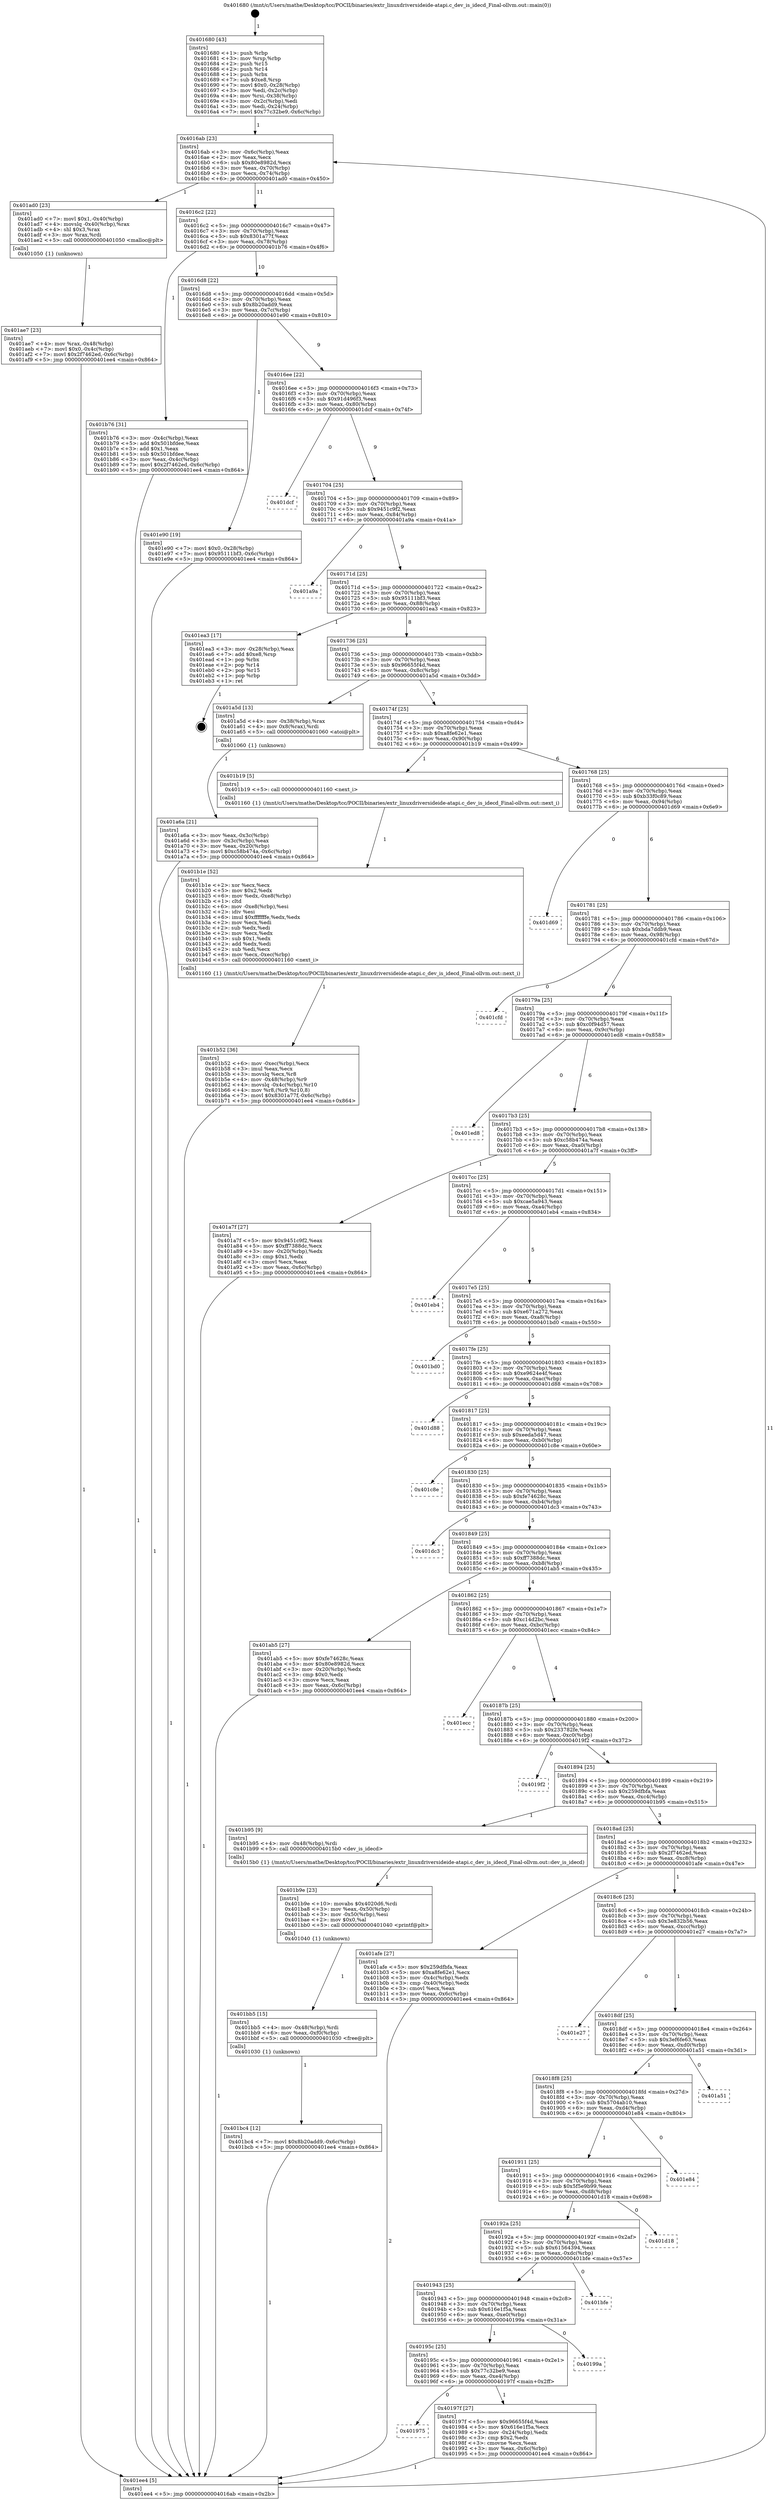 digraph "0x401680" {
  label = "0x401680 (/mnt/c/Users/mathe/Desktop/tcc/POCII/binaries/extr_linuxdriversideide-atapi.c_dev_is_idecd_Final-ollvm.out::main(0))"
  labelloc = "t"
  node[shape=record]

  Entry [label="",width=0.3,height=0.3,shape=circle,fillcolor=black,style=filled]
  "0x4016ab" [label="{
     0x4016ab [23]\l
     | [instrs]\l
     &nbsp;&nbsp;0x4016ab \<+3\>: mov -0x6c(%rbp),%eax\l
     &nbsp;&nbsp;0x4016ae \<+2\>: mov %eax,%ecx\l
     &nbsp;&nbsp;0x4016b0 \<+6\>: sub $0x80e8982d,%ecx\l
     &nbsp;&nbsp;0x4016b6 \<+3\>: mov %eax,-0x70(%rbp)\l
     &nbsp;&nbsp;0x4016b9 \<+3\>: mov %ecx,-0x74(%rbp)\l
     &nbsp;&nbsp;0x4016bc \<+6\>: je 0000000000401ad0 \<main+0x450\>\l
  }"]
  "0x401ad0" [label="{
     0x401ad0 [23]\l
     | [instrs]\l
     &nbsp;&nbsp;0x401ad0 \<+7\>: movl $0x1,-0x40(%rbp)\l
     &nbsp;&nbsp;0x401ad7 \<+4\>: movslq -0x40(%rbp),%rax\l
     &nbsp;&nbsp;0x401adb \<+4\>: shl $0x3,%rax\l
     &nbsp;&nbsp;0x401adf \<+3\>: mov %rax,%rdi\l
     &nbsp;&nbsp;0x401ae2 \<+5\>: call 0000000000401050 \<malloc@plt\>\l
     | [calls]\l
     &nbsp;&nbsp;0x401050 \{1\} (unknown)\l
  }"]
  "0x4016c2" [label="{
     0x4016c2 [22]\l
     | [instrs]\l
     &nbsp;&nbsp;0x4016c2 \<+5\>: jmp 00000000004016c7 \<main+0x47\>\l
     &nbsp;&nbsp;0x4016c7 \<+3\>: mov -0x70(%rbp),%eax\l
     &nbsp;&nbsp;0x4016ca \<+5\>: sub $0x8301a77f,%eax\l
     &nbsp;&nbsp;0x4016cf \<+3\>: mov %eax,-0x78(%rbp)\l
     &nbsp;&nbsp;0x4016d2 \<+6\>: je 0000000000401b76 \<main+0x4f6\>\l
  }"]
  Exit [label="",width=0.3,height=0.3,shape=circle,fillcolor=black,style=filled,peripheries=2]
  "0x401b76" [label="{
     0x401b76 [31]\l
     | [instrs]\l
     &nbsp;&nbsp;0x401b76 \<+3\>: mov -0x4c(%rbp),%eax\l
     &nbsp;&nbsp;0x401b79 \<+5\>: add $0x501bfdee,%eax\l
     &nbsp;&nbsp;0x401b7e \<+3\>: add $0x1,%eax\l
     &nbsp;&nbsp;0x401b81 \<+5\>: sub $0x501bfdee,%eax\l
     &nbsp;&nbsp;0x401b86 \<+3\>: mov %eax,-0x4c(%rbp)\l
     &nbsp;&nbsp;0x401b89 \<+7\>: movl $0x2f7462ed,-0x6c(%rbp)\l
     &nbsp;&nbsp;0x401b90 \<+5\>: jmp 0000000000401ee4 \<main+0x864\>\l
  }"]
  "0x4016d8" [label="{
     0x4016d8 [22]\l
     | [instrs]\l
     &nbsp;&nbsp;0x4016d8 \<+5\>: jmp 00000000004016dd \<main+0x5d\>\l
     &nbsp;&nbsp;0x4016dd \<+3\>: mov -0x70(%rbp),%eax\l
     &nbsp;&nbsp;0x4016e0 \<+5\>: sub $0x8b20add9,%eax\l
     &nbsp;&nbsp;0x4016e5 \<+3\>: mov %eax,-0x7c(%rbp)\l
     &nbsp;&nbsp;0x4016e8 \<+6\>: je 0000000000401e90 \<main+0x810\>\l
  }"]
  "0x401bc4" [label="{
     0x401bc4 [12]\l
     | [instrs]\l
     &nbsp;&nbsp;0x401bc4 \<+7\>: movl $0x8b20add9,-0x6c(%rbp)\l
     &nbsp;&nbsp;0x401bcb \<+5\>: jmp 0000000000401ee4 \<main+0x864\>\l
  }"]
  "0x401e90" [label="{
     0x401e90 [19]\l
     | [instrs]\l
     &nbsp;&nbsp;0x401e90 \<+7\>: movl $0x0,-0x28(%rbp)\l
     &nbsp;&nbsp;0x401e97 \<+7\>: movl $0x95111bf3,-0x6c(%rbp)\l
     &nbsp;&nbsp;0x401e9e \<+5\>: jmp 0000000000401ee4 \<main+0x864\>\l
  }"]
  "0x4016ee" [label="{
     0x4016ee [22]\l
     | [instrs]\l
     &nbsp;&nbsp;0x4016ee \<+5\>: jmp 00000000004016f3 \<main+0x73\>\l
     &nbsp;&nbsp;0x4016f3 \<+3\>: mov -0x70(%rbp),%eax\l
     &nbsp;&nbsp;0x4016f6 \<+5\>: sub $0x91d496f3,%eax\l
     &nbsp;&nbsp;0x4016fb \<+3\>: mov %eax,-0x80(%rbp)\l
     &nbsp;&nbsp;0x4016fe \<+6\>: je 0000000000401dcf \<main+0x74f\>\l
  }"]
  "0x401bb5" [label="{
     0x401bb5 [15]\l
     | [instrs]\l
     &nbsp;&nbsp;0x401bb5 \<+4\>: mov -0x48(%rbp),%rdi\l
     &nbsp;&nbsp;0x401bb9 \<+6\>: mov %eax,-0xf0(%rbp)\l
     &nbsp;&nbsp;0x401bbf \<+5\>: call 0000000000401030 \<free@plt\>\l
     | [calls]\l
     &nbsp;&nbsp;0x401030 \{1\} (unknown)\l
  }"]
  "0x401dcf" [label="{
     0x401dcf\l
  }", style=dashed]
  "0x401704" [label="{
     0x401704 [25]\l
     | [instrs]\l
     &nbsp;&nbsp;0x401704 \<+5\>: jmp 0000000000401709 \<main+0x89\>\l
     &nbsp;&nbsp;0x401709 \<+3\>: mov -0x70(%rbp),%eax\l
     &nbsp;&nbsp;0x40170c \<+5\>: sub $0x9451c9f2,%eax\l
     &nbsp;&nbsp;0x401711 \<+6\>: mov %eax,-0x84(%rbp)\l
     &nbsp;&nbsp;0x401717 \<+6\>: je 0000000000401a9a \<main+0x41a\>\l
  }"]
  "0x401b9e" [label="{
     0x401b9e [23]\l
     | [instrs]\l
     &nbsp;&nbsp;0x401b9e \<+10\>: movabs $0x4020d6,%rdi\l
     &nbsp;&nbsp;0x401ba8 \<+3\>: mov %eax,-0x50(%rbp)\l
     &nbsp;&nbsp;0x401bab \<+3\>: mov -0x50(%rbp),%esi\l
     &nbsp;&nbsp;0x401bae \<+2\>: mov $0x0,%al\l
     &nbsp;&nbsp;0x401bb0 \<+5\>: call 0000000000401040 \<printf@plt\>\l
     | [calls]\l
     &nbsp;&nbsp;0x401040 \{1\} (unknown)\l
  }"]
  "0x401a9a" [label="{
     0x401a9a\l
  }", style=dashed]
  "0x40171d" [label="{
     0x40171d [25]\l
     | [instrs]\l
     &nbsp;&nbsp;0x40171d \<+5\>: jmp 0000000000401722 \<main+0xa2\>\l
     &nbsp;&nbsp;0x401722 \<+3\>: mov -0x70(%rbp),%eax\l
     &nbsp;&nbsp;0x401725 \<+5\>: sub $0x95111bf3,%eax\l
     &nbsp;&nbsp;0x40172a \<+6\>: mov %eax,-0x88(%rbp)\l
     &nbsp;&nbsp;0x401730 \<+6\>: je 0000000000401ea3 \<main+0x823\>\l
  }"]
  "0x401b52" [label="{
     0x401b52 [36]\l
     | [instrs]\l
     &nbsp;&nbsp;0x401b52 \<+6\>: mov -0xec(%rbp),%ecx\l
     &nbsp;&nbsp;0x401b58 \<+3\>: imul %eax,%ecx\l
     &nbsp;&nbsp;0x401b5b \<+3\>: movslq %ecx,%r8\l
     &nbsp;&nbsp;0x401b5e \<+4\>: mov -0x48(%rbp),%r9\l
     &nbsp;&nbsp;0x401b62 \<+4\>: movslq -0x4c(%rbp),%r10\l
     &nbsp;&nbsp;0x401b66 \<+4\>: mov %r8,(%r9,%r10,8)\l
     &nbsp;&nbsp;0x401b6a \<+7\>: movl $0x8301a77f,-0x6c(%rbp)\l
     &nbsp;&nbsp;0x401b71 \<+5\>: jmp 0000000000401ee4 \<main+0x864\>\l
  }"]
  "0x401ea3" [label="{
     0x401ea3 [17]\l
     | [instrs]\l
     &nbsp;&nbsp;0x401ea3 \<+3\>: mov -0x28(%rbp),%eax\l
     &nbsp;&nbsp;0x401ea6 \<+7\>: add $0xe8,%rsp\l
     &nbsp;&nbsp;0x401ead \<+1\>: pop %rbx\l
     &nbsp;&nbsp;0x401eae \<+2\>: pop %r14\l
     &nbsp;&nbsp;0x401eb0 \<+2\>: pop %r15\l
     &nbsp;&nbsp;0x401eb2 \<+1\>: pop %rbp\l
     &nbsp;&nbsp;0x401eb3 \<+1\>: ret\l
  }"]
  "0x401736" [label="{
     0x401736 [25]\l
     | [instrs]\l
     &nbsp;&nbsp;0x401736 \<+5\>: jmp 000000000040173b \<main+0xbb\>\l
     &nbsp;&nbsp;0x40173b \<+3\>: mov -0x70(%rbp),%eax\l
     &nbsp;&nbsp;0x40173e \<+5\>: sub $0x96655f4d,%eax\l
     &nbsp;&nbsp;0x401743 \<+6\>: mov %eax,-0x8c(%rbp)\l
     &nbsp;&nbsp;0x401749 \<+6\>: je 0000000000401a5d \<main+0x3dd\>\l
  }"]
  "0x401b1e" [label="{
     0x401b1e [52]\l
     | [instrs]\l
     &nbsp;&nbsp;0x401b1e \<+2\>: xor %ecx,%ecx\l
     &nbsp;&nbsp;0x401b20 \<+5\>: mov $0x2,%edx\l
     &nbsp;&nbsp;0x401b25 \<+6\>: mov %edx,-0xe8(%rbp)\l
     &nbsp;&nbsp;0x401b2b \<+1\>: cltd\l
     &nbsp;&nbsp;0x401b2c \<+6\>: mov -0xe8(%rbp),%esi\l
     &nbsp;&nbsp;0x401b32 \<+2\>: idiv %esi\l
     &nbsp;&nbsp;0x401b34 \<+6\>: imul $0xfffffffe,%edx,%edx\l
     &nbsp;&nbsp;0x401b3a \<+2\>: mov %ecx,%edi\l
     &nbsp;&nbsp;0x401b3c \<+2\>: sub %edx,%edi\l
     &nbsp;&nbsp;0x401b3e \<+2\>: mov %ecx,%edx\l
     &nbsp;&nbsp;0x401b40 \<+3\>: sub $0x1,%edx\l
     &nbsp;&nbsp;0x401b43 \<+2\>: add %edx,%edi\l
     &nbsp;&nbsp;0x401b45 \<+2\>: sub %edi,%ecx\l
     &nbsp;&nbsp;0x401b47 \<+6\>: mov %ecx,-0xec(%rbp)\l
     &nbsp;&nbsp;0x401b4d \<+5\>: call 0000000000401160 \<next_i\>\l
     | [calls]\l
     &nbsp;&nbsp;0x401160 \{1\} (/mnt/c/Users/mathe/Desktop/tcc/POCII/binaries/extr_linuxdriversideide-atapi.c_dev_is_idecd_Final-ollvm.out::next_i)\l
  }"]
  "0x401a5d" [label="{
     0x401a5d [13]\l
     | [instrs]\l
     &nbsp;&nbsp;0x401a5d \<+4\>: mov -0x38(%rbp),%rax\l
     &nbsp;&nbsp;0x401a61 \<+4\>: mov 0x8(%rax),%rdi\l
     &nbsp;&nbsp;0x401a65 \<+5\>: call 0000000000401060 \<atoi@plt\>\l
     | [calls]\l
     &nbsp;&nbsp;0x401060 \{1\} (unknown)\l
  }"]
  "0x40174f" [label="{
     0x40174f [25]\l
     | [instrs]\l
     &nbsp;&nbsp;0x40174f \<+5\>: jmp 0000000000401754 \<main+0xd4\>\l
     &nbsp;&nbsp;0x401754 \<+3\>: mov -0x70(%rbp),%eax\l
     &nbsp;&nbsp;0x401757 \<+5\>: sub $0xa8fe62e1,%eax\l
     &nbsp;&nbsp;0x40175c \<+6\>: mov %eax,-0x90(%rbp)\l
     &nbsp;&nbsp;0x401762 \<+6\>: je 0000000000401b19 \<main+0x499\>\l
  }"]
  "0x401ae7" [label="{
     0x401ae7 [23]\l
     | [instrs]\l
     &nbsp;&nbsp;0x401ae7 \<+4\>: mov %rax,-0x48(%rbp)\l
     &nbsp;&nbsp;0x401aeb \<+7\>: movl $0x0,-0x4c(%rbp)\l
     &nbsp;&nbsp;0x401af2 \<+7\>: movl $0x2f7462ed,-0x6c(%rbp)\l
     &nbsp;&nbsp;0x401af9 \<+5\>: jmp 0000000000401ee4 \<main+0x864\>\l
  }"]
  "0x401b19" [label="{
     0x401b19 [5]\l
     | [instrs]\l
     &nbsp;&nbsp;0x401b19 \<+5\>: call 0000000000401160 \<next_i\>\l
     | [calls]\l
     &nbsp;&nbsp;0x401160 \{1\} (/mnt/c/Users/mathe/Desktop/tcc/POCII/binaries/extr_linuxdriversideide-atapi.c_dev_is_idecd_Final-ollvm.out::next_i)\l
  }"]
  "0x401768" [label="{
     0x401768 [25]\l
     | [instrs]\l
     &nbsp;&nbsp;0x401768 \<+5\>: jmp 000000000040176d \<main+0xed\>\l
     &nbsp;&nbsp;0x40176d \<+3\>: mov -0x70(%rbp),%eax\l
     &nbsp;&nbsp;0x401770 \<+5\>: sub $0xb33f0c89,%eax\l
     &nbsp;&nbsp;0x401775 \<+6\>: mov %eax,-0x94(%rbp)\l
     &nbsp;&nbsp;0x40177b \<+6\>: je 0000000000401d69 \<main+0x6e9\>\l
  }"]
  "0x401a6a" [label="{
     0x401a6a [21]\l
     | [instrs]\l
     &nbsp;&nbsp;0x401a6a \<+3\>: mov %eax,-0x3c(%rbp)\l
     &nbsp;&nbsp;0x401a6d \<+3\>: mov -0x3c(%rbp),%eax\l
     &nbsp;&nbsp;0x401a70 \<+3\>: mov %eax,-0x20(%rbp)\l
     &nbsp;&nbsp;0x401a73 \<+7\>: movl $0xc58b474a,-0x6c(%rbp)\l
     &nbsp;&nbsp;0x401a7a \<+5\>: jmp 0000000000401ee4 \<main+0x864\>\l
  }"]
  "0x401d69" [label="{
     0x401d69\l
  }", style=dashed]
  "0x401781" [label="{
     0x401781 [25]\l
     | [instrs]\l
     &nbsp;&nbsp;0x401781 \<+5\>: jmp 0000000000401786 \<main+0x106\>\l
     &nbsp;&nbsp;0x401786 \<+3\>: mov -0x70(%rbp),%eax\l
     &nbsp;&nbsp;0x401789 \<+5\>: sub $0xbda7ddb9,%eax\l
     &nbsp;&nbsp;0x40178e \<+6\>: mov %eax,-0x98(%rbp)\l
     &nbsp;&nbsp;0x401794 \<+6\>: je 0000000000401cfd \<main+0x67d\>\l
  }"]
  "0x401680" [label="{
     0x401680 [43]\l
     | [instrs]\l
     &nbsp;&nbsp;0x401680 \<+1\>: push %rbp\l
     &nbsp;&nbsp;0x401681 \<+3\>: mov %rsp,%rbp\l
     &nbsp;&nbsp;0x401684 \<+2\>: push %r15\l
     &nbsp;&nbsp;0x401686 \<+2\>: push %r14\l
     &nbsp;&nbsp;0x401688 \<+1\>: push %rbx\l
     &nbsp;&nbsp;0x401689 \<+7\>: sub $0xe8,%rsp\l
     &nbsp;&nbsp;0x401690 \<+7\>: movl $0x0,-0x28(%rbp)\l
     &nbsp;&nbsp;0x401697 \<+3\>: mov %edi,-0x2c(%rbp)\l
     &nbsp;&nbsp;0x40169a \<+4\>: mov %rsi,-0x38(%rbp)\l
     &nbsp;&nbsp;0x40169e \<+3\>: mov -0x2c(%rbp),%edi\l
     &nbsp;&nbsp;0x4016a1 \<+3\>: mov %edi,-0x24(%rbp)\l
     &nbsp;&nbsp;0x4016a4 \<+7\>: movl $0x77c32be9,-0x6c(%rbp)\l
  }"]
  "0x401cfd" [label="{
     0x401cfd\l
  }", style=dashed]
  "0x40179a" [label="{
     0x40179a [25]\l
     | [instrs]\l
     &nbsp;&nbsp;0x40179a \<+5\>: jmp 000000000040179f \<main+0x11f\>\l
     &nbsp;&nbsp;0x40179f \<+3\>: mov -0x70(%rbp),%eax\l
     &nbsp;&nbsp;0x4017a2 \<+5\>: sub $0xc0f94d57,%eax\l
     &nbsp;&nbsp;0x4017a7 \<+6\>: mov %eax,-0x9c(%rbp)\l
     &nbsp;&nbsp;0x4017ad \<+6\>: je 0000000000401ed8 \<main+0x858\>\l
  }"]
  "0x401ee4" [label="{
     0x401ee4 [5]\l
     | [instrs]\l
     &nbsp;&nbsp;0x401ee4 \<+5\>: jmp 00000000004016ab \<main+0x2b\>\l
  }"]
  "0x401ed8" [label="{
     0x401ed8\l
  }", style=dashed]
  "0x4017b3" [label="{
     0x4017b3 [25]\l
     | [instrs]\l
     &nbsp;&nbsp;0x4017b3 \<+5\>: jmp 00000000004017b8 \<main+0x138\>\l
     &nbsp;&nbsp;0x4017b8 \<+3\>: mov -0x70(%rbp),%eax\l
     &nbsp;&nbsp;0x4017bb \<+5\>: sub $0xc58b474a,%eax\l
     &nbsp;&nbsp;0x4017c0 \<+6\>: mov %eax,-0xa0(%rbp)\l
     &nbsp;&nbsp;0x4017c6 \<+6\>: je 0000000000401a7f \<main+0x3ff\>\l
  }"]
  "0x401975" [label="{
     0x401975\l
  }", style=dashed]
  "0x401a7f" [label="{
     0x401a7f [27]\l
     | [instrs]\l
     &nbsp;&nbsp;0x401a7f \<+5\>: mov $0x9451c9f2,%eax\l
     &nbsp;&nbsp;0x401a84 \<+5\>: mov $0xff7388dc,%ecx\l
     &nbsp;&nbsp;0x401a89 \<+3\>: mov -0x20(%rbp),%edx\l
     &nbsp;&nbsp;0x401a8c \<+3\>: cmp $0x1,%edx\l
     &nbsp;&nbsp;0x401a8f \<+3\>: cmovl %ecx,%eax\l
     &nbsp;&nbsp;0x401a92 \<+3\>: mov %eax,-0x6c(%rbp)\l
     &nbsp;&nbsp;0x401a95 \<+5\>: jmp 0000000000401ee4 \<main+0x864\>\l
  }"]
  "0x4017cc" [label="{
     0x4017cc [25]\l
     | [instrs]\l
     &nbsp;&nbsp;0x4017cc \<+5\>: jmp 00000000004017d1 \<main+0x151\>\l
     &nbsp;&nbsp;0x4017d1 \<+3\>: mov -0x70(%rbp),%eax\l
     &nbsp;&nbsp;0x4017d4 \<+5\>: sub $0xcae5a943,%eax\l
     &nbsp;&nbsp;0x4017d9 \<+6\>: mov %eax,-0xa4(%rbp)\l
     &nbsp;&nbsp;0x4017df \<+6\>: je 0000000000401eb4 \<main+0x834\>\l
  }"]
  "0x40197f" [label="{
     0x40197f [27]\l
     | [instrs]\l
     &nbsp;&nbsp;0x40197f \<+5\>: mov $0x96655f4d,%eax\l
     &nbsp;&nbsp;0x401984 \<+5\>: mov $0x616e1f5a,%ecx\l
     &nbsp;&nbsp;0x401989 \<+3\>: mov -0x24(%rbp),%edx\l
     &nbsp;&nbsp;0x40198c \<+3\>: cmp $0x2,%edx\l
     &nbsp;&nbsp;0x40198f \<+3\>: cmovne %ecx,%eax\l
     &nbsp;&nbsp;0x401992 \<+3\>: mov %eax,-0x6c(%rbp)\l
     &nbsp;&nbsp;0x401995 \<+5\>: jmp 0000000000401ee4 \<main+0x864\>\l
  }"]
  "0x401eb4" [label="{
     0x401eb4\l
  }", style=dashed]
  "0x4017e5" [label="{
     0x4017e5 [25]\l
     | [instrs]\l
     &nbsp;&nbsp;0x4017e5 \<+5\>: jmp 00000000004017ea \<main+0x16a\>\l
     &nbsp;&nbsp;0x4017ea \<+3\>: mov -0x70(%rbp),%eax\l
     &nbsp;&nbsp;0x4017ed \<+5\>: sub $0xe671a272,%eax\l
     &nbsp;&nbsp;0x4017f2 \<+6\>: mov %eax,-0xa8(%rbp)\l
     &nbsp;&nbsp;0x4017f8 \<+6\>: je 0000000000401bd0 \<main+0x550\>\l
  }"]
  "0x40195c" [label="{
     0x40195c [25]\l
     | [instrs]\l
     &nbsp;&nbsp;0x40195c \<+5\>: jmp 0000000000401961 \<main+0x2e1\>\l
     &nbsp;&nbsp;0x401961 \<+3\>: mov -0x70(%rbp),%eax\l
     &nbsp;&nbsp;0x401964 \<+5\>: sub $0x77c32be9,%eax\l
     &nbsp;&nbsp;0x401969 \<+6\>: mov %eax,-0xe4(%rbp)\l
     &nbsp;&nbsp;0x40196f \<+6\>: je 000000000040197f \<main+0x2ff\>\l
  }"]
  "0x401bd0" [label="{
     0x401bd0\l
  }", style=dashed]
  "0x4017fe" [label="{
     0x4017fe [25]\l
     | [instrs]\l
     &nbsp;&nbsp;0x4017fe \<+5\>: jmp 0000000000401803 \<main+0x183\>\l
     &nbsp;&nbsp;0x401803 \<+3\>: mov -0x70(%rbp),%eax\l
     &nbsp;&nbsp;0x401806 \<+5\>: sub $0xe9624e4f,%eax\l
     &nbsp;&nbsp;0x40180b \<+6\>: mov %eax,-0xac(%rbp)\l
     &nbsp;&nbsp;0x401811 \<+6\>: je 0000000000401d88 \<main+0x708\>\l
  }"]
  "0x40199a" [label="{
     0x40199a\l
  }", style=dashed]
  "0x401d88" [label="{
     0x401d88\l
  }", style=dashed]
  "0x401817" [label="{
     0x401817 [25]\l
     | [instrs]\l
     &nbsp;&nbsp;0x401817 \<+5\>: jmp 000000000040181c \<main+0x19c\>\l
     &nbsp;&nbsp;0x40181c \<+3\>: mov -0x70(%rbp),%eax\l
     &nbsp;&nbsp;0x40181f \<+5\>: sub $0xeeda5d47,%eax\l
     &nbsp;&nbsp;0x401824 \<+6\>: mov %eax,-0xb0(%rbp)\l
     &nbsp;&nbsp;0x40182a \<+6\>: je 0000000000401c8e \<main+0x60e\>\l
  }"]
  "0x401943" [label="{
     0x401943 [25]\l
     | [instrs]\l
     &nbsp;&nbsp;0x401943 \<+5\>: jmp 0000000000401948 \<main+0x2c8\>\l
     &nbsp;&nbsp;0x401948 \<+3\>: mov -0x70(%rbp),%eax\l
     &nbsp;&nbsp;0x40194b \<+5\>: sub $0x616e1f5a,%eax\l
     &nbsp;&nbsp;0x401950 \<+6\>: mov %eax,-0xe0(%rbp)\l
     &nbsp;&nbsp;0x401956 \<+6\>: je 000000000040199a \<main+0x31a\>\l
  }"]
  "0x401c8e" [label="{
     0x401c8e\l
  }", style=dashed]
  "0x401830" [label="{
     0x401830 [25]\l
     | [instrs]\l
     &nbsp;&nbsp;0x401830 \<+5\>: jmp 0000000000401835 \<main+0x1b5\>\l
     &nbsp;&nbsp;0x401835 \<+3\>: mov -0x70(%rbp),%eax\l
     &nbsp;&nbsp;0x401838 \<+5\>: sub $0xfe74628c,%eax\l
     &nbsp;&nbsp;0x40183d \<+6\>: mov %eax,-0xb4(%rbp)\l
     &nbsp;&nbsp;0x401843 \<+6\>: je 0000000000401dc3 \<main+0x743\>\l
  }"]
  "0x401bfe" [label="{
     0x401bfe\l
  }", style=dashed]
  "0x401dc3" [label="{
     0x401dc3\l
  }", style=dashed]
  "0x401849" [label="{
     0x401849 [25]\l
     | [instrs]\l
     &nbsp;&nbsp;0x401849 \<+5\>: jmp 000000000040184e \<main+0x1ce\>\l
     &nbsp;&nbsp;0x40184e \<+3\>: mov -0x70(%rbp),%eax\l
     &nbsp;&nbsp;0x401851 \<+5\>: sub $0xff7388dc,%eax\l
     &nbsp;&nbsp;0x401856 \<+6\>: mov %eax,-0xb8(%rbp)\l
     &nbsp;&nbsp;0x40185c \<+6\>: je 0000000000401ab5 \<main+0x435\>\l
  }"]
  "0x40192a" [label="{
     0x40192a [25]\l
     | [instrs]\l
     &nbsp;&nbsp;0x40192a \<+5\>: jmp 000000000040192f \<main+0x2af\>\l
     &nbsp;&nbsp;0x40192f \<+3\>: mov -0x70(%rbp),%eax\l
     &nbsp;&nbsp;0x401932 \<+5\>: sub $0x61564394,%eax\l
     &nbsp;&nbsp;0x401937 \<+6\>: mov %eax,-0xdc(%rbp)\l
     &nbsp;&nbsp;0x40193d \<+6\>: je 0000000000401bfe \<main+0x57e\>\l
  }"]
  "0x401ab5" [label="{
     0x401ab5 [27]\l
     | [instrs]\l
     &nbsp;&nbsp;0x401ab5 \<+5\>: mov $0xfe74628c,%eax\l
     &nbsp;&nbsp;0x401aba \<+5\>: mov $0x80e8982d,%ecx\l
     &nbsp;&nbsp;0x401abf \<+3\>: mov -0x20(%rbp),%edx\l
     &nbsp;&nbsp;0x401ac2 \<+3\>: cmp $0x0,%edx\l
     &nbsp;&nbsp;0x401ac5 \<+3\>: cmove %ecx,%eax\l
     &nbsp;&nbsp;0x401ac8 \<+3\>: mov %eax,-0x6c(%rbp)\l
     &nbsp;&nbsp;0x401acb \<+5\>: jmp 0000000000401ee4 \<main+0x864\>\l
  }"]
  "0x401862" [label="{
     0x401862 [25]\l
     | [instrs]\l
     &nbsp;&nbsp;0x401862 \<+5\>: jmp 0000000000401867 \<main+0x1e7\>\l
     &nbsp;&nbsp;0x401867 \<+3\>: mov -0x70(%rbp),%eax\l
     &nbsp;&nbsp;0x40186a \<+5\>: sub $0xc14d2bc,%eax\l
     &nbsp;&nbsp;0x40186f \<+6\>: mov %eax,-0xbc(%rbp)\l
     &nbsp;&nbsp;0x401875 \<+6\>: je 0000000000401ecc \<main+0x84c\>\l
  }"]
  "0x401d18" [label="{
     0x401d18\l
  }", style=dashed]
  "0x401ecc" [label="{
     0x401ecc\l
  }", style=dashed]
  "0x40187b" [label="{
     0x40187b [25]\l
     | [instrs]\l
     &nbsp;&nbsp;0x40187b \<+5\>: jmp 0000000000401880 \<main+0x200\>\l
     &nbsp;&nbsp;0x401880 \<+3\>: mov -0x70(%rbp),%eax\l
     &nbsp;&nbsp;0x401883 \<+5\>: sub $0x233782fe,%eax\l
     &nbsp;&nbsp;0x401888 \<+6\>: mov %eax,-0xc0(%rbp)\l
     &nbsp;&nbsp;0x40188e \<+6\>: je 00000000004019f2 \<main+0x372\>\l
  }"]
  "0x401911" [label="{
     0x401911 [25]\l
     | [instrs]\l
     &nbsp;&nbsp;0x401911 \<+5\>: jmp 0000000000401916 \<main+0x296\>\l
     &nbsp;&nbsp;0x401916 \<+3\>: mov -0x70(%rbp),%eax\l
     &nbsp;&nbsp;0x401919 \<+5\>: sub $0x5f5e9b99,%eax\l
     &nbsp;&nbsp;0x40191e \<+6\>: mov %eax,-0xd8(%rbp)\l
     &nbsp;&nbsp;0x401924 \<+6\>: je 0000000000401d18 \<main+0x698\>\l
  }"]
  "0x4019f2" [label="{
     0x4019f2\l
  }", style=dashed]
  "0x401894" [label="{
     0x401894 [25]\l
     | [instrs]\l
     &nbsp;&nbsp;0x401894 \<+5\>: jmp 0000000000401899 \<main+0x219\>\l
     &nbsp;&nbsp;0x401899 \<+3\>: mov -0x70(%rbp),%eax\l
     &nbsp;&nbsp;0x40189c \<+5\>: sub $0x259dfbfa,%eax\l
     &nbsp;&nbsp;0x4018a1 \<+6\>: mov %eax,-0xc4(%rbp)\l
     &nbsp;&nbsp;0x4018a7 \<+6\>: je 0000000000401b95 \<main+0x515\>\l
  }"]
  "0x401e84" [label="{
     0x401e84\l
  }", style=dashed]
  "0x401b95" [label="{
     0x401b95 [9]\l
     | [instrs]\l
     &nbsp;&nbsp;0x401b95 \<+4\>: mov -0x48(%rbp),%rdi\l
     &nbsp;&nbsp;0x401b99 \<+5\>: call 00000000004015b0 \<dev_is_idecd\>\l
     | [calls]\l
     &nbsp;&nbsp;0x4015b0 \{1\} (/mnt/c/Users/mathe/Desktop/tcc/POCII/binaries/extr_linuxdriversideide-atapi.c_dev_is_idecd_Final-ollvm.out::dev_is_idecd)\l
  }"]
  "0x4018ad" [label="{
     0x4018ad [25]\l
     | [instrs]\l
     &nbsp;&nbsp;0x4018ad \<+5\>: jmp 00000000004018b2 \<main+0x232\>\l
     &nbsp;&nbsp;0x4018b2 \<+3\>: mov -0x70(%rbp),%eax\l
     &nbsp;&nbsp;0x4018b5 \<+5\>: sub $0x2f7462ed,%eax\l
     &nbsp;&nbsp;0x4018ba \<+6\>: mov %eax,-0xc8(%rbp)\l
     &nbsp;&nbsp;0x4018c0 \<+6\>: je 0000000000401afe \<main+0x47e\>\l
  }"]
  "0x4018f8" [label="{
     0x4018f8 [25]\l
     | [instrs]\l
     &nbsp;&nbsp;0x4018f8 \<+5\>: jmp 00000000004018fd \<main+0x27d\>\l
     &nbsp;&nbsp;0x4018fd \<+3\>: mov -0x70(%rbp),%eax\l
     &nbsp;&nbsp;0x401900 \<+5\>: sub $0x5704ab10,%eax\l
     &nbsp;&nbsp;0x401905 \<+6\>: mov %eax,-0xd4(%rbp)\l
     &nbsp;&nbsp;0x40190b \<+6\>: je 0000000000401e84 \<main+0x804\>\l
  }"]
  "0x401afe" [label="{
     0x401afe [27]\l
     | [instrs]\l
     &nbsp;&nbsp;0x401afe \<+5\>: mov $0x259dfbfa,%eax\l
     &nbsp;&nbsp;0x401b03 \<+5\>: mov $0xa8fe62e1,%ecx\l
     &nbsp;&nbsp;0x401b08 \<+3\>: mov -0x4c(%rbp),%edx\l
     &nbsp;&nbsp;0x401b0b \<+3\>: cmp -0x40(%rbp),%edx\l
     &nbsp;&nbsp;0x401b0e \<+3\>: cmovl %ecx,%eax\l
     &nbsp;&nbsp;0x401b11 \<+3\>: mov %eax,-0x6c(%rbp)\l
     &nbsp;&nbsp;0x401b14 \<+5\>: jmp 0000000000401ee4 \<main+0x864\>\l
  }"]
  "0x4018c6" [label="{
     0x4018c6 [25]\l
     | [instrs]\l
     &nbsp;&nbsp;0x4018c6 \<+5\>: jmp 00000000004018cb \<main+0x24b\>\l
     &nbsp;&nbsp;0x4018cb \<+3\>: mov -0x70(%rbp),%eax\l
     &nbsp;&nbsp;0x4018ce \<+5\>: sub $0x3e832b56,%eax\l
     &nbsp;&nbsp;0x4018d3 \<+6\>: mov %eax,-0xcc(%rbp)\l
     &nbsp;&nbsp;0x4018d9 \<+6\>: je 0000000000401e27 \<main+0x7a7\>\l
  }"]
  "0x401a51" [label="{
     0x401a51\l
  }", style=dashed]
  "0x401e27" [label="{
     0x401e27\l
  }", style=dashed]
  "0x4018df" [label="{
     0x4018df [25]\l
     | [instrs]\l
     &nbsp;&nbsp;0x4018df \<+5\>: jmp 00000000004018e4 \<main+0x264\>\l
     &nbsp;&nbsp;0x4018e4 \<+3\>: mov -0x70(%rbp),%eax\l
     &nbsp;&nbsp;0x4018e7 \<+5\>: sub $0x3ef6fe63,%eax\l
     &nbsp;&nbsp;0x4018ec \<+6\>: mov %eax,-0xd0(%rbp)\l
     &nbsp;&nbsp;0x4018f2 \<+6\>: je 0000000000401a51 \<main+0x3d1\>\l
  }"]
  Entry -> "0x401680" [label=" 1"]
  "0x4016ab" -> "0x401ad0" [label=" 1"]
  "0x4016ab" -> "0x4016c2" [label=" 11"]
  "0x401ea3" -> Exit [label=" 1"]
  "0x4016c2" -> "0x401b76" [label=" 1"]
  "0x4016c2" -> "0x4016d8" [label=" 10"]
  "0x401e90" -> "0x401ee4" [label=" 1"]
  "0x4016d8" -> "0x401e90" [label=" 1"]
  "0x4016d8" -> "0x4016ee" [label=" 9"]
  "0x401bc4" -> "0x401ee4" [label=" 1"]
  "0x4016ee" -> "0x401dcf" [label=" 0"]
  "0x4016ee" -> "0x401704" [label=" 9"]
  "0x401bb5" -> "0x401bc4" [label=" 1"]
  "0x401704" -> "0x401a9a" [label=" 0"]
  "0x401704" -> "0x40171d" [label=" 9"]
  "0x401b9e" -> "0x401bb5" [label=" 1"]
  "0x40171d" -> "0x401ea3" [label=" 1"]
  "0x40171d" -> "0x401736" [label=" 8"]
  "0x401b95" -> "0x401b9e" [label=" 1"]
  "0x401736" -> "0x401a5d" [label=" 1"]
  "0x401736" -> "0x40174f" [label=" 7"]
  "0x401b76" -> "0x401ee4" [label=" 1"]
  "0x40174f" -> "0x401b19" [label=" 1"]
  "0x40174f" -> "0x401768" [label=" 6"]
  "0x401b52" -> "0x401ee4" [label=" 1"]
  "0x401768" -> "0x401d69" [label=" 0"]
  "0x401768" -> "0x401781" [label=" 6"]
  "0x401b1e" -> "0x401b52" [label=" 1"]
  "0x401781" -> "0x401cfd" [label=" 0"]
  "0x401781" -> "0x40179a" [label=" 6"]
  "0x401b19" -> "0x401b1e" [label=" 1"]
  "0x40179a" -> "0x401ed8" [label=" 0"]
  "0x40179a" -> "0x4017b3" [label=" 6"]
  "0x401afe" -> "0x401ee4" [label=" 2"]
  "0x4017b3" -> "0x401a7f" [label=" 1"]
  "0x4017b3" -> "0x4017cc" [label=" 5"]
  "0x401ae7" -> "0x401ee4" [label=" 1"]
  "0x4017cc" -> "0x401eb4" [label=" 0"]
  "0x4017cc" -> "0x4017e5" [label=" 5"]
  "0x401ad0" -> "0x401ae7" [label=" 1"]
  "0x4017e5" -> "0x401bd0" [label=" 0"]
  "0x4017e5" -> "0x4017fe" [label=" 5"]
  "0x401a7f" -> "0x401ee4" [label=" 1"]
  "0x4017fe" -> "0x401d88" [label=" 0"]
  "0x4017fe" -> "0x401817" [label=" 5"]
  "0x401a6a" -> "0x401ee4" [label=" 1"]
  "0x401817" -> "0x401c8e" [label=" 0"]
  "0x401817" -> "0x401830" [label=" 5"]
  "0x401ee4" -> "0x4016ab" [label=" 11"]
  "0x401830" -> "0x401dc3" [label=" 0"]
  "0x401830" -> "0x401849" [label=" 5"]
  "0x401680" -> "0x4016ab" [label=" 1"]
  "0x401849" -> "0x401ab5" [label=" 1"]
  "0x401849" -> "0x401862" [label=" 4"]
  "0x40195c" -> "0x401975" [label=" 0"]
  "0x401862" -> "0x401ecc" [label=" 0"]
  "0x401862" -> "0x40187b" [label=" 4"]
  "0x40195c" -> "0x40197f" [label=" 1"]
  "0x40187b" -> "0x4019f2" [label=" 0"]
  "0x40187b" -> "0x401894" [label=" 4"]
  "0x401943" -> "0x40195c" [label=" 1"]
  "0x401894" -> "0x401b95" [label=" 1"]
  "0x401894" -> "0x4018ad" [label=" 3"]
  "0x401943" -> "0x40199a" [label=" 0"]
  "0x4018ad" -> "0x401afe" [label=" 2"]
  "0x4018ad" -> "0x4018c6" [label=" 1"]
  "0x40192a" -> "0x401943" [label=" 1"]
  "0x4018c6" -> "0x401e27" [label=" 0"]
  "0x4018c6" -> "0x4018df" [label=" 1"]
  "0x40192a" -> "0x401bfe" [label=" 0"]
  "0x4018df" -> "0x401a51" [label=" 0"]
  "0x4018df" -> "0x4018f8" [label=" 1"]
  "0x401a5d" -> "0x401a6a" [label=" 1"]
  "0x4018f8" -> "0x401e84" [label=" 0"]
  "0x4018f8" -> "0x401911" [label=" 1"]
  "0x401ab5" -> "0x401ee4" [label=" 1"]
  "0x401911" -> "0x401d18" [label=" 0"]
  "0x401911" -> "0x40192a" [label=" 1"]
  "0x40197f" -> "0x401ee4" [label=" 1"]
}
